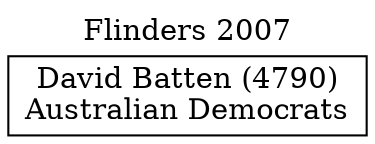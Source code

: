 // House preference flow
digraph "David Batten (4790)_Flinders_2007" {
	graph [label="Flinders 2007" labelloc=t mclimit=10]
	node [shape=box]
	"David Batten (4790)" [label="David Batten (4790)
Australian Democrats"]
}
